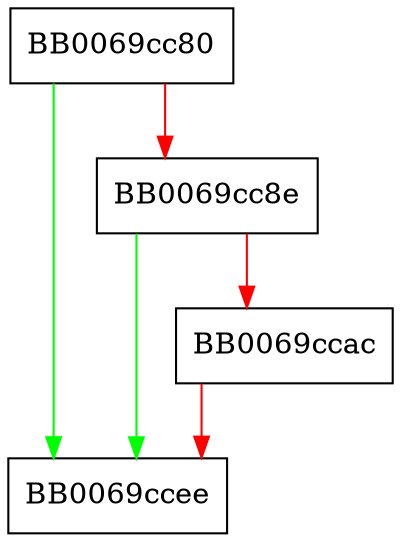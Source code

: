digraph aes_256wrappadinv_newctx {
  node [shape="box"];
  graph [splines=ortho];
  BB0069cc80 -> BB0069ccee [color="green"];
  BB0069cc80 -> BB0069cc8e [color="red"];
  BB0069cc8e -> BB0069ccee [color="green"];
  BB0069cc8e -> BB0069ccac [color="red"];
  BB0069ccac -> BB0069ccee [color="red"];
}
